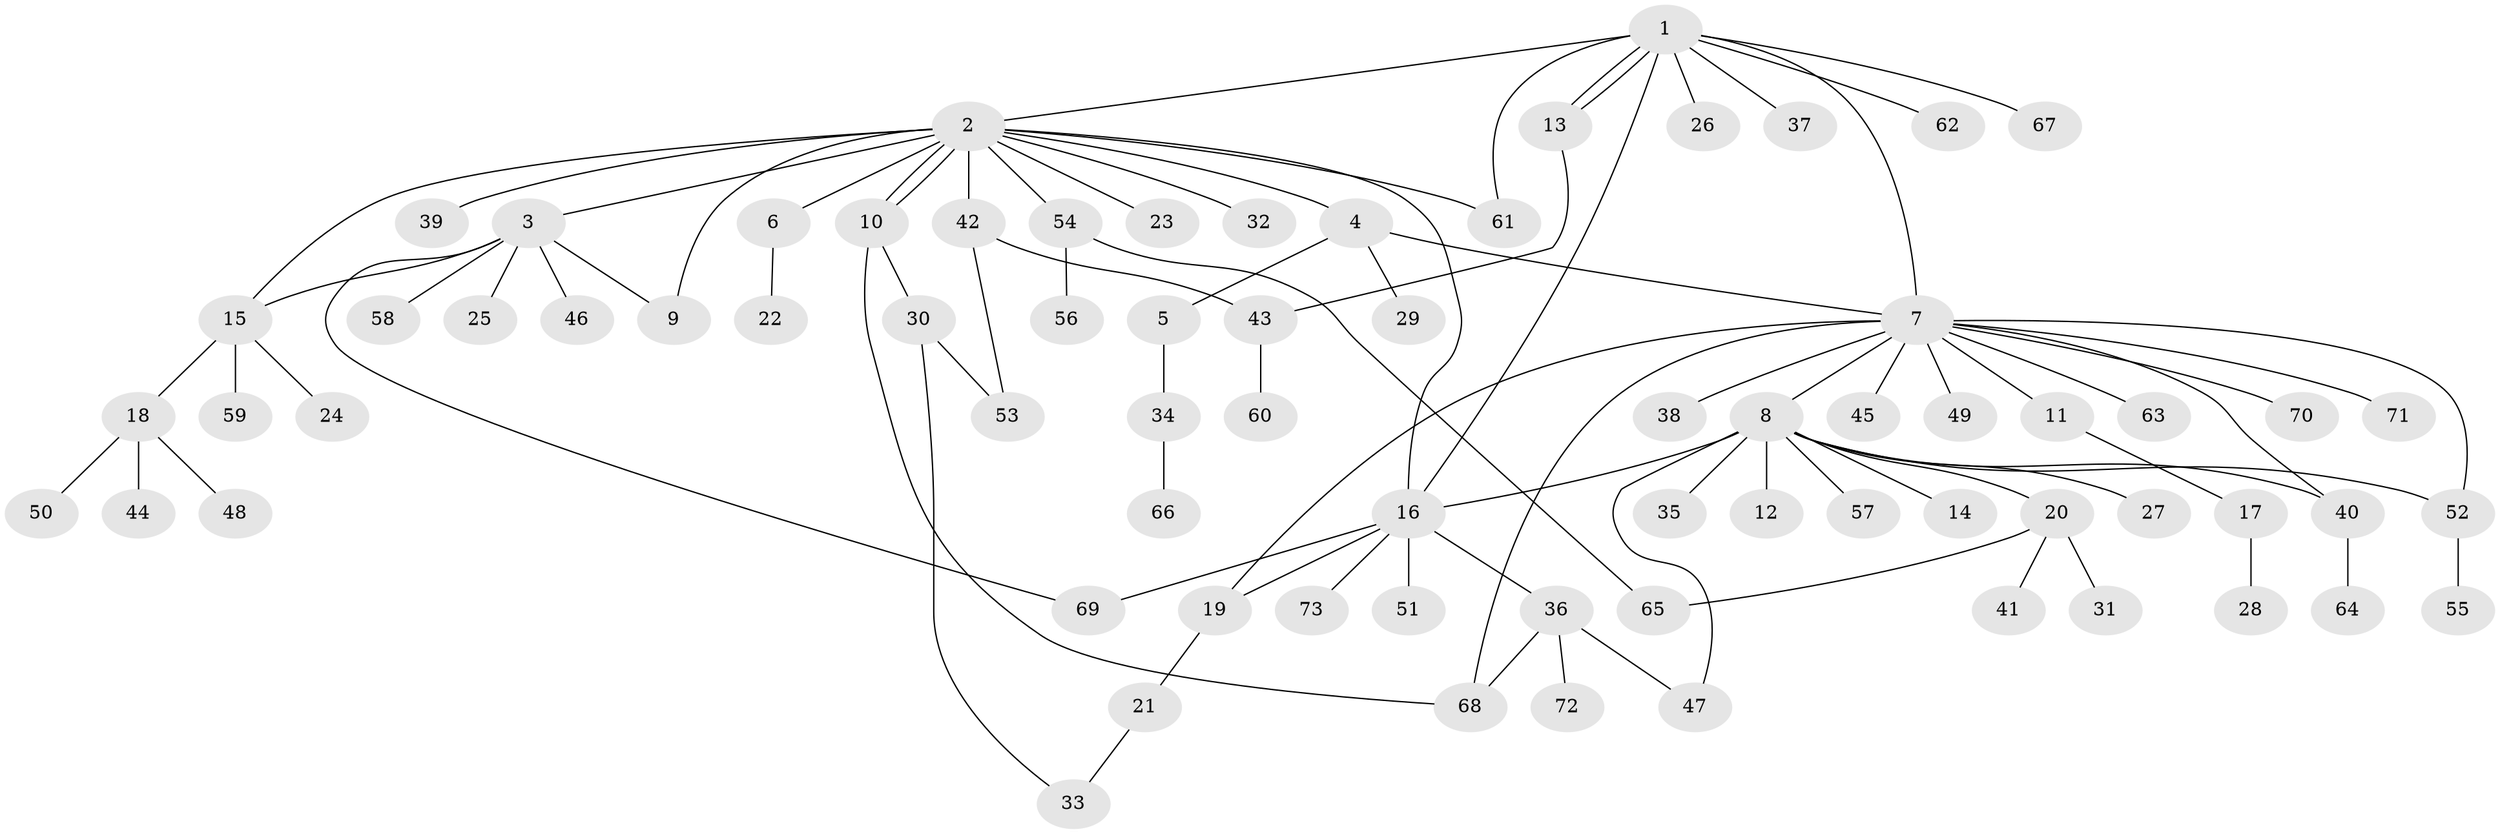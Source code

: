 // Generated by graph-tools (version 1.1) at 2025/25/03/09/25 03:25:59]
// undirected, 73 vertices, 91 edges
graph export_dot {
graph [start="1"]
  node [color=gray90,style=filled];
  1;
  2;
  3;
  4;
  5;
  6;
  7;
  8;
  9;
  10;
  11;
  12;
  13;
  14;
  15;
  16;
  17;
  18;
  19;
  20;
  21;
  22;
  23;
  24;
  25;
  26;
  27;
  28;
  29;
  30;
  31;
  32;
  33;
  34;
  35;
  36;
  37;
  38;
  39;
  40;
  41;
  42;
  43;
  44;
  45;
  46;
  47;
  48;
  49;
  50;
  51;
  52;
  53;
  54;
  55;
  56;
  57;
  58;
  59;
  60;
  61;
  62;
  63;
  64;
  65;
  66;
  67;
  68;
  69;
  70;
  71;
  72;
  73;
  1 -- 2;
  1 -- 7;
  1 -- 13;
  1 -- 13;
  1 -- 16;
  1 -- 26;
  1 -- 37;
  1 -- 61;
  1 -- 62;
  1 -- 67;
  2 -- 3;
  2 -- 4;
  2 -- 6;
  2 -- 9;
  2 -- 10;
  2 -- 10;
  2 -- 15;
  2 -- 16;
  2 -- 23;
  2 -- 32;
  2 -- 39;
  2 -- 42;
  2 -- 54;
  2 -- 61;
  3 -- 9;
  3 -- 15;
  3 -- 25;
  3 -- 46;
  3 -- 58;
  3 -- 69;
  4 -- 5;
  4 -- 7;
  4 -- 29;
  5 -- 34;
  6 -- 22;
  7 -- 8;
  7 -- 11;
  7 -- 19;
  7 -- 38;
  7 -- 40;
  7 -- 45;
  7 -- 49;
  7 -- 52;
  7 -- 63;
  7 -- 68;
  7 -- 70;
  7 -- 71;
  8 -- 12;
  8 -- 14;
  8 -- 16;
  8 -- 20;
  8 -- 27;
  8 -- 35;
  8 -- 40;
  8 -- 47;
  8 -- 52;
  8 -- 57;
  10 -- 30;
  10 -- 68;
  11 -- 17;
  13 -- 43;
  15 -- 18;
  15 -- 24;
  15 -- 59;
  16 -- 19;
  16 -- 36;
  16 -- 51;
  16 -- 69;
  16 -- 73;
  17 -- 28;
  18 -- 44;
  18 -- 48;
  18 -- 50;
  19 -- 21;
  20 -- 31;
  20 -- 41;
  20 -- 65;
  21 -- 33;
  30 -- 33;
  30 -- 53;
  34 -- 66;
  36 -- 47;
  36 -- 68;
  36 -- 72;
  40 -- 64;
  42 -- 43;
  42 -- 53;
  43 -- 60;
  52 -- 55;
  54 -- 56;
  54 -- 65;
}
